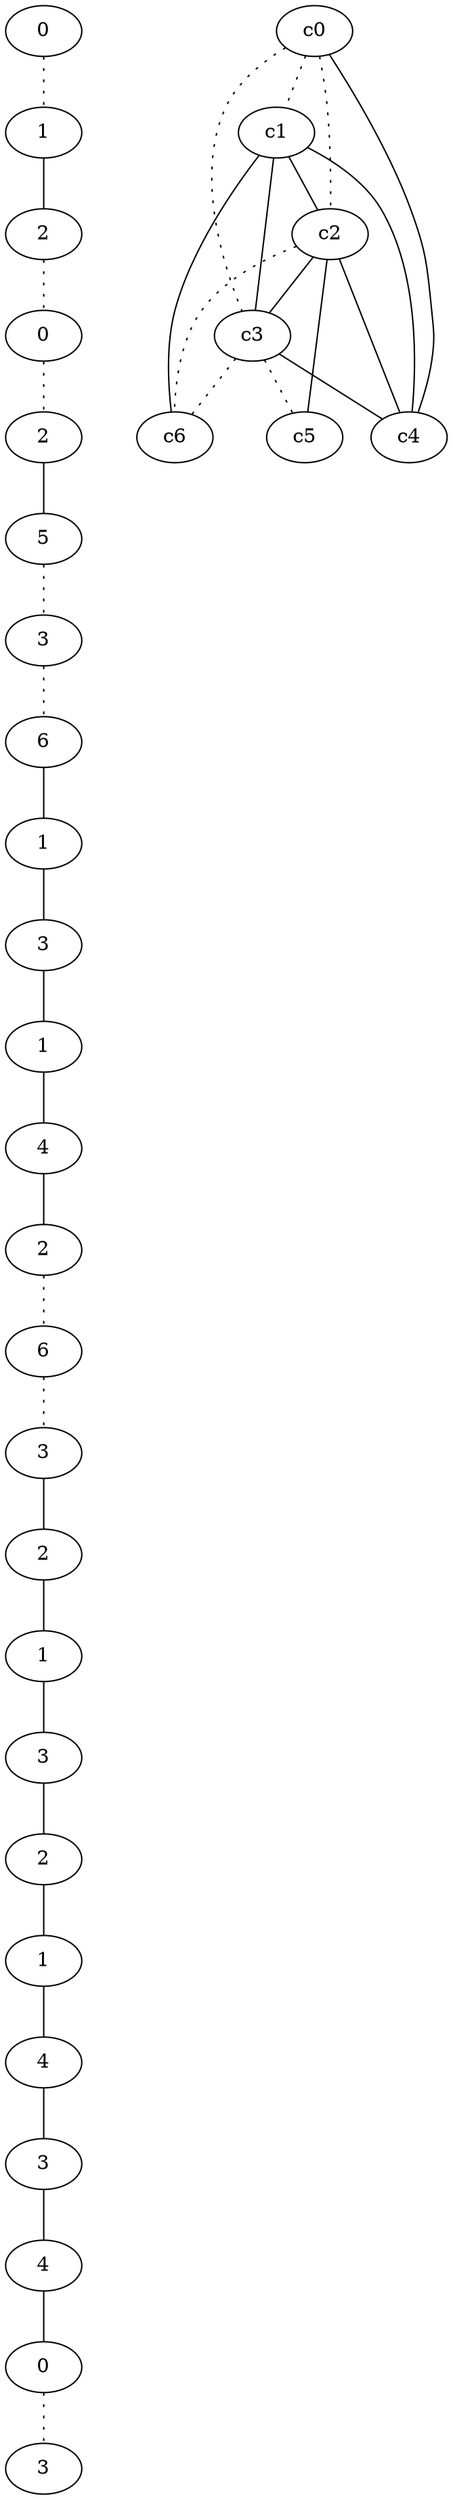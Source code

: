 graph {
a0[label=0];
a1[label=1];
a2[label=2];
a3[label=0];
a4[label=2];
a5[label=5];
a6[label=3];
a7[label=6];
a8[label=1];
a9[label=3];
a10[label=1];
a11[label=4];
a12[label=2];
a13[label=6];
a14[label=3];
a15[label=2];
a16[label=1];
a17[label=3];
a18[label=2];
a19[label=1];
a20[label=4];
a21[label=3];
a22[label=4];
a23[label=0];
a24[label=3];
a0 -- a1 [style=dotted];
a1 -- a2;
a2 -- a3 [style=dotted];
a3 -- a4 [style=dotted];
a4 -- a5;
a5 -- a6 [style=dotted];
a6 -- a7 [style=dotted];
a7 -- a8;
a8 -- a9;
a9 -- a10;
a10 -- a11;
a11 -- a12;
a12 -- a13 [style=dotted];
a13 -- a14 [style=dotted];
a14 -- a15;
a15 -- a16;
a16 -- a17;
a17 -- a18;
a18 -- a19;
a19 -- a20;
a20 -- a21;
a21 -- a22;
a22 -- a23;
a23 -- a24 [style=dotted];
c0 -- c1 [style=dotted];
c0 -- c2 [style=dotted];
c0 -- c3 [style=dotted];
c0 -- c4;
c1 -- c2;
c1 -- c3;
c1 -- c4;
c1 -- c6;
c2 -- c3;
c2 -- c4;
c2 -- c5;
c2 -- c6 [style=dotted];
c3 -- c4;
c3 -- c5 [style=dotted];
c3 -- c6 [style=dotted];
}
